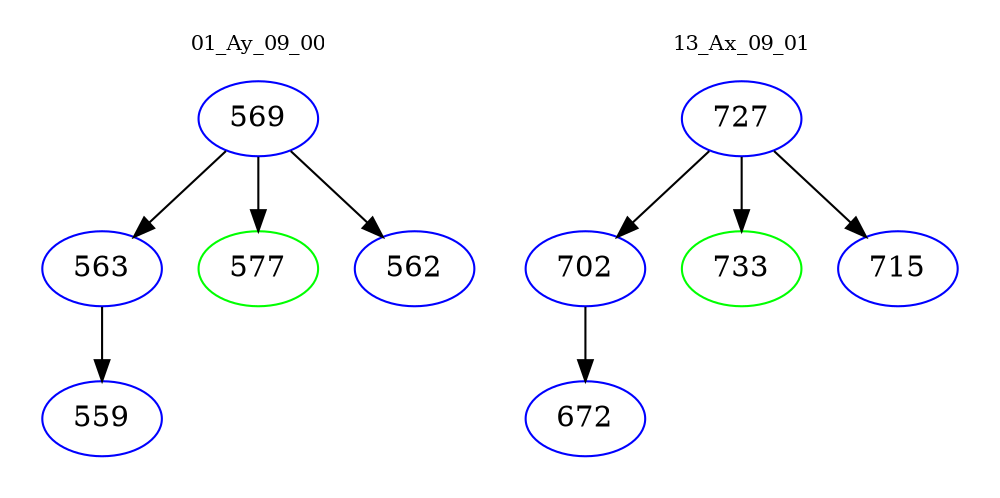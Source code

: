 digraph{
subgraph cluster_0 {
color = white
label = "01_Ay_09_00";
fontsize=10;
T0_569 [label="569", color="blue"]
T0_569 -> T0_563 [color="black"]
T0_563 [label="563", color="blue"]
T0_563 -> T0_559 [color="black"]
T0_559 [label="559", color="blue"]
T0_569 -> T0_577 [color="black"]
T0_577 [label="577", color="green"]
T0_569 -> T0_562 [color="black"]
T0_562 [label="562", color="blue"]
}
subgraph cluster_1 {
color = white
label = "13_Ax_09_01";
fontsize=10;
T1_727 [label="727", color="blue"]
T1_727 -> T1_702 [color="black"]
T1_702 [label="702", color="blue"]
T1_702 -> T1_672 [color="black"]
T1_672 [label="672", color="blue"]
T1_727 -> T1_733 [color="black"]
T1_733 [label="733", color="green"]
T1_727 -> T1_715 [color="black"]
T1_715 [label="715", color="blue"]
}
}
